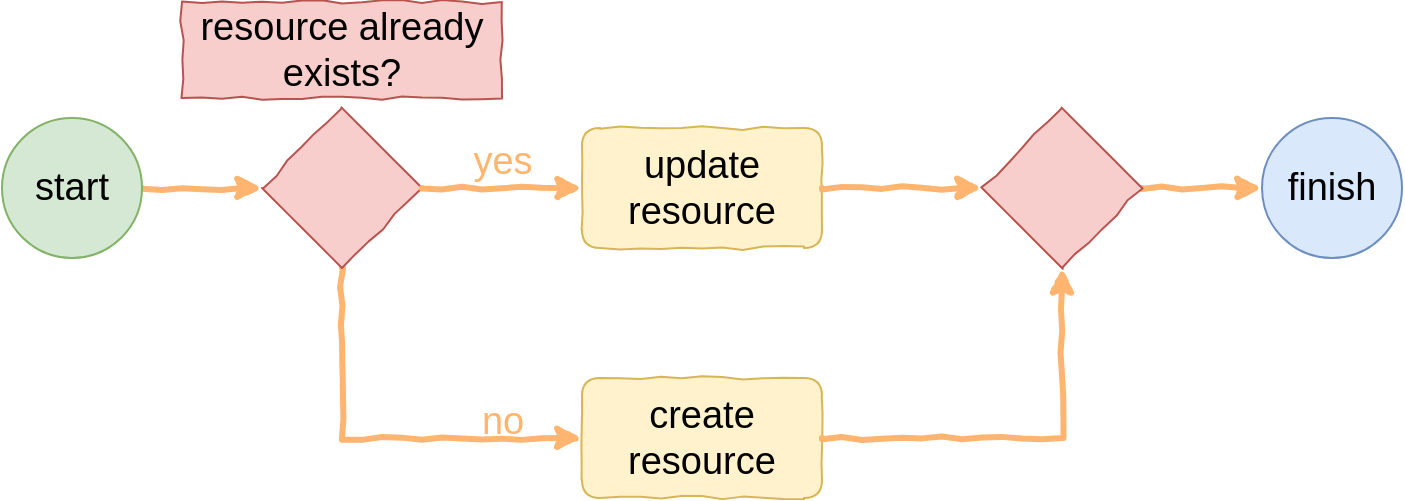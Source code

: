 <mxfile version="20.6.2" type="device"><diagram id="McNM415GZ_Shrw3hhSZQ" name="Page-1"><mxGraphModel dx="172" dy="102" grid="1" gridSize="10" guides="1" tooltips="1" connect="1" arrows="1" fold="1" page="1" pageScale="1" pageWidth="850" pageHeight="1100" math="0" shadow="0"><root><mxCell id="0"/><mxCell id="1" parent="0"/><mxCell id="FVaH9OL7PdPS-S1f26UW-5" value="&lt;span style=&quot;font-size: 19px;&quot;&gt;&lt;font color=&quot;#ffb570&quot;&gt;no&lt;/font&gt;&lt;/span&gt;" style="edgeStyle=orthogonalEdgeStyle;rounded=0;orthogonalLoop=1;jettySize=auto;html=1;strokeWidth=3;endArrow=classic;endFill=1;strokeColor=#FFB570;comic=1;exitX=0.5;exitY=1;exitDx=0;exitDy=0;entryX=0;entryY=0.5;entryDx=0;entryDy=0;labelBackgroundColor=none;" parent="1" source="DyReHBu1_5ogAXBCoX_G-1" target="FVaH9OL7PdPS-S1f26UW-4" edge="1"><mxGeometry x="0.61" y="8" relative="1" as="geometry"><mxPoint as="offset"/></mxGeometry></mxCell><mxCell id="FVaH9OL7PdPS-S1f26UW-1" value="update resource" style="rounded=1;whiteSpace=wrap;html=1;fontSize=19;comic=1;fillColor=#fff2cc;strokeColor=#d6b656;" parent="1" vertex="1"><mxGeometry x="310" y="63" width="120" height="60" as="geometry"/></mxCell><mxCell id="FVaH9OL7PdPS-S1f26UW-3" style="edgeStyle=orthogonalEdgeStyle;rounded=0;orthogonalLoop=1;jettySize=auto;html=1;strokeWidth=3;endArrow=classic;endFill=1;strokeColor=#FFB570;entryX=0;entryY=0.5;entryDx=0;entryDy=0;comic=1;" parent="1" source="FVaH9OL7PdPS-S1f26UW-2" target="DyReHBu1_5ogAXBCoX_G-1" edge="1"><mxGeometry relative="1" as="geometry"/></mxCell><mxCell id="FVaH9OL7PdPS-S1f26UW-2" value="start" style="ellipse;whiteSpace=wrap;html=1;aspect=fixed;fontSize=19;perimeter=ellipsePerimeter;expand=1;comic=1;noLabel=0;portConstraintRotation=0;connectable=1;backgroundOutline=0;fillColor=#d5e8d4;strokeColor=#82b366;" parent="1" vertex="1"><mxGeometry x="20" y="58" width="70" height="70" as="geometry"/></mxCell><mxCell id="FVaH9OL7PdPS-S1f26UW-7" style="edgeStyle=orthogonalEdgeStyle;rounded=0;orthogonalLoop=1;jettySize=auto;html=1;strokeWidth=3;endArrow=classic;endFill=1;strokeColor=#FFB570;comic=1;" parent="1" source="DyReHBu1_5ogAXBCoX_G-5" target="FVaH9OL7PdPS-S1f26UW-6" edge="1"><mxGeometry relative="1" as="geometry"/></mxCell><mxCell id="FVaH9OL7PdPS-S1f26UW-4" value="create&lt;br&gt;resource" style="rounded=1;whiteSpace=wrap;html=1;fontSize=19;comic=1;fillColor=#fff2cc;strokeColor=#d6b656;" parent="1" vertex="1"><mxGeometry x="310" y="188" width="120" height="60" as="geometry"/></mxCell><mxCell id="FVaH9OL7PdPS-S1f26UW-6" value="finish" style="ellipse;whiteSpace=wrap;html=1;aspect=fixed;fontSize=19;comic=1;fillColor=#dae8fc;strokeColor=#6c8ebf;" parent="1" vertex="1"><mxGeometry x="650" y="58" width="70" height="70" as="geometry"/></mxCell><mxCell id="DyReHBu1_5ogAXBCoX_G-1" value="" style="rhombus;whiteSpace=wrap;html=1;comic=1;fillColor=#f8cecc;strokeColor=#b85450;fontSize=19;labelPosition=center;verticalLabelPosition=bottom;align=center;verticalAlign=top;" parent="1" vertex="1"><mxGeometry x="150" y="53" width="80" height="80" as="geometry"/></mxCell><mxCell id="DyReHBu1_5ogAXBCoX_G-2" value="resource already exists?" style="text;html=1;strokeColor=#b85450;fillColor=#f8cecc;align=center;verticalAlign=middle;whiteSpace=wrap;rounded=0;comic=1;fontSize=19;" parent="1" vertex="1"><mxGeometry x="110" width="160" height="48" as="geometry"/></mxCell><mxCell id="DyReHBu1_5ogAXBCoX_G-4" value="&lt;font color=&quot;#ffb570&quot;&gt;yes&lt;/font&gt;" style="edgeStyle=orthogonalEdgeStyle;rounded=0;orthogonalLoop=1;jettySize=auto;html=1;strokeWidth=3;endArrow=classic;endFill=1;strokeColor=#FFB570;comic=1;exitX=1;exitY=0.5;exitDx=0;exitDy=0;fontSize=19;labelBackgroundColor=none;" parent="1" source="DyReHBu1_5ogAXBCoX_G-1" target="FVaH9OL7PdPS-S1f26UW-1" edge="1"><mxGeometry y="13" relative="1" as="geometry"><mxPoint x="270" y="138" as="sourcePoint"/><mxPoint x="160" y="103" as="targetPoint"/><mxPoint as="offset"/></mxGeometry></mxCell><mxCell id="DyReHBu1_5ogAXBCoX_G-5" value="" style="rhombus;whiteSpace=wrap;html=1;comic=1;fillColor=#f8cecc;strokeColor=#b85450;fontSize=19;labelPosition=center;verticalLabelPosition=bottom;align=center;verticalAlign=top;" parent="1" vertex="1"><mxGeometry x="510" y="53" width="80" height="80" as="geometry"/></mxCell><mxCell id="DyReHBu1_5ogAXBCoX_G-6" style="edgeStyle=orthogonalEdgeStyle;rounded=0;orthogonalLoop=1;jettySize=auto;html=1;strokeWidth=3;endArrow=classic;endFill=1;strokeColor=#FFB570;comic=1;entryX=0;entryY=0.5;entryDx=0;entryDy=0;" parent="1" source="FVaH9OL7PdPS-S1f26UW-1" target="DyReHBu1_5ogAXBCoX_G-5" edge="1"><mxGeometry relative="1" as="geometry"><mxPoint x="440" y="228" as="sourcePoint"/><mxPoint x="692.0" y="163" as="targetPoint"/></mxGeometry></mxCell><mxCell id="DyReHBu1_5ogAXBCoX_G-7" style="edgeStyle=orthogonalEdgeStyle;rounded=0;orthogonalLoop=1;jettySize=auto;html=1;exitX=1;exitY=0.5;exitDx=0;exitDy=0;strokeWidth=3;endArrow=classic;endFill=1;strokeColor=#FFB570;comic=1;entryX=0.5;entryY=1;entryDx=0;entryDy=0;" parent="1" source="FVaH9OL7PdPS-S1f26UW-4" target="DyReHBu1_5ogAXBCoX_G-5" edge="1"><mxGeometry relative="1" as="geometry"><mxPoint x="440" y="228" as="sourcePoint"/><mxPoint x="692.0" y="163" as="targetPoint"/></mxGeometry></mxCell></root></mxGraphModel></diagram></mxfile>